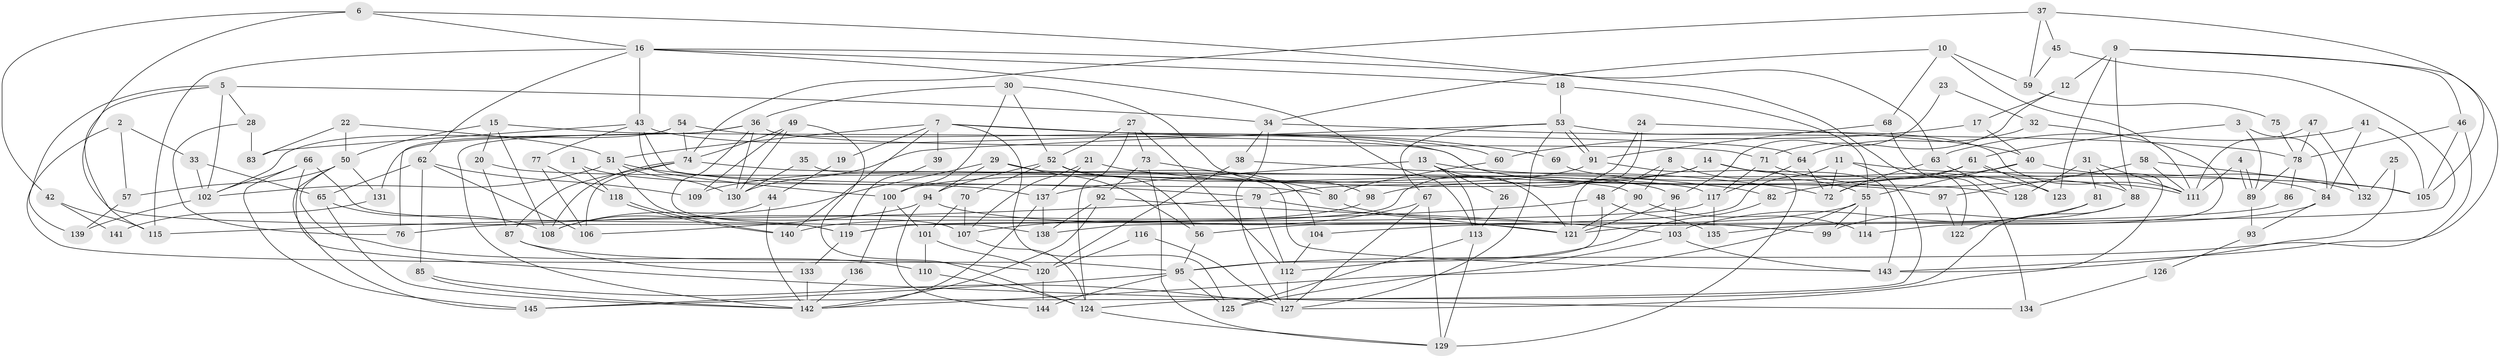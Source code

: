 // Generated by graph-tools (version 1.1) at 2025/50/03/09/25 03:50:10]
// undirected, 145 vertices, 290 edges
graph export_dot {
graph [start="1"]
  node [color=gray90,style=filled];
  1;
  2;
  3;
  4;
  5;
  6;
  7;
  8;
  9;
  10;
  11;
  12;
  13;
  14;
  15;
  16;
  17;
  18;
  19;
  20;
  21;
  22;
  23;
  24;
  25;
  26;
  27;
  28;
  29;
  30;
  31;
  32;
  33;
  34;
  35;
  36;
  37;
  38;
  39;
  40;
  41;
  42;
  43;
  44;
  45;
  46;
  47;
  48;
  49;
  50;
  51;
  52;
  53;
  54;
  55;
  56;
  57;
  58;
  59;
  60;
  61;
  62;
  63;
  64;
  65;
  66;
  67;
  68;
  69;
  70;
  71;
  72;
  73;
  74;
  75;
  76;
  77;
  78;
  79;
  80;
  81;
  82;
  83;
  84;
  85;
  86;
  87;
  88;
  89;
  90;
  91;
  92;
  93;
  94;
  95;
  96;
  97;
  98;
  99;
  100;
  101;
  102;
  103;
  104;
  105;
  106;
  107;
  108;
  109;
  110;
  111;
  112;
  113;
  114;
  115;
  116;
  117;
  118;
  119;
  120;
  121;
  122;
  123;
  124;
  125;
  126;
  127;
  128;
  129;
  130;
  131;
  132;
  133;
  134;
  135;
  136;
  137;
  138;
  139;
  140;
  141;
  142;
  143;
  144;
  145;
  1 -- 118;
  1 -- 137;
  2 -- 57;
  2 -- 95;
  2 -- 33;
  3 -- 61;
  3 -- 84;
  3 -- 89;
  4 -- 111;
  4 -- 89;
  4 -- 89;
  5 -- 102;
  5 -- 34;
  5 -- 28;
  5 -- 115;
  5 -- 139;
  6 -- 16;
  6 -- 119;
  6 -- 42;
  6 -- 122;
  7 -- 51;
  7 -- 140;
  7 -- 19;
  7 -- 39;
  7 -- 64;
  7 -- 69;
  7 -- 125;
  8 -- 90;
  8 -- 55;
  8 -- 48;
  9 -- 123;
  9 -- 88;
  9 -- 12;
  9 -- 46;
  9 -- 143;
  10 -- 111;
  10 -- 34;
  10 -- 59;
  10 -- 68;
  11 -- 72;
  11 -- 138;
  11 -- 84;
  11 -- 145;
  12 -- 71;
  12 -- 17;
  13 -- 113;
  13 -- 105;
  13 -- 26;
  13 -- 121;
  13 -- 137;
  14 -- 143;
  14 -- 79;
  14 -- 109;
  14 -- 123;
  15 -- 128;
  15 -- 50;
  15 -- 20;
  15 -- 108;
  16 -- 113;
  16 -- 115;
  16 -- 18;
  16 -- 43;
  16 -- 62;
  16 -- 63;
  17 -- 40;
  17 -- 60;
  18 -- 55;
  18 -- 53;
  19 -- 44;
  20 -- 87;
  20 -- 117;
  21 -- 107;
  21 -- 137;
  21 -- 82;
  22 -- 51;
  22 -- 83;
  22 -- 50;
  23 -- 96;
  23 -- 32;
  24 -- 121;
  24 -- 119;
  24 -- 40;
  25 -- 132;
  25 -- 143;
  26 -- 113;
  27 -- 52;
  27 -- 73;
  27 -- 112;
  27 -- 124;
  28 -- 76;
  28 -- 83;
  29 -- 56;
  29 -- 108;
  29 -- 94;
  29 -- 104;
  30 -- 36;
  30 -- 100;
  30 -- 52;
  30 -- 98;
  31 -- 81;
  31 -- 88;
  31 -- 111;
  31 -- 128;
  32 -- 114;
  32 -- 64;
  33 -- 65;
  33 -- 102;
  34 -- 127;
  34 -- 78;
  34 -- 38;
  35 -- 143;
  35 -- 130;
  36 -- 71;
  36 -- 138;
  36 -- 130;
  36 -- 131;
  36 -- 142;
  37 -- 74;
  37 -- 59;
  37 -- 45;
  37 -- 105;
  38 -- 120;
  38 -- 72;
  39 -- 119;
  40 -- 82;
  40 -- 55;
  40 -- 132;
  41 -- 63;
  41 -- 105;
  41 -- 84;
  42 -- 115;
  42 -- 141;
  43 -- 100;
  43 -- 77;
  43 -- 80;
  43 -- 83;
  43 -- 97;
  44 -- 108;
  44 -- 142;
  45 -- 121;
  45 -- 59;
  46 -- 95;
  46 -- 78;
  46 -- 105;
  47 -- 78;
  47 -- 111;
  47 -- 132;
  48 -- 95;
  48 -- 76;
  48 -- 135;
  49 -- 124;
  49 -- 130;
  49 -- 74;
  49 -- 109;
  50 -- 110;
  50 -- 57;
  50 -- 131;
  50 -- 145;
  51 -- 79;
  51 -- 130;
  51 -- 102;
  51 -- 107;
  52 -- 56;
  52 -- 70;
  52 -- 94;
  52 -- 96;
  53 -- 91;
  53 -- 91;
  53 -- 67;
  53 -- 111;
  53 -- 127;
  53 -- 130;
  54 -- 102;
  54 -- 74;
  54 -- 60;
  54 -- 76;
  55 -- 142;
  55 -- 56;
  55 -- 99;
  55 -- 114;
  56 -- 95;
  57 -- 139;
  58 -- 111;
  58 -- 105;
  58 -- 97;
  59 -- 75;
  60 -- 80;
  61 -- 72;
  61 -- 127;
  61 -- 98;
  61 -- 123;
  62 -- 109;
  62 -- 65;
  62 -- 85;
  62 -- 106;
  63 -- 72;
  63 -- 128;
  64 -- 117;
  64 -- 72;
  65 -- 108;
  65 -- 142;
  66 -- 102;
  66 -- 145;
  66 -- 119;
  66 -- 134;
  67 -- 127;
  67 -- 107;
  67 -- 129;
  68 -- 91;
  68 -- 134;
  69 -- 88;
  70 -- 107;
  70 -- 101;
  71 -- 117;
  71 -- 111;
  73 -- 80;
  73 -- 129;
  73 -- 92;
  74 -- 106;
  74 -- 87;
  74 -- 90;
  74 -- 108;
  75 -- 78;
  77 -- 106;
  77 -- 118;
  78 -- 89;
  78 -- 86;
  79 -- 121;
  79 -- 112;
  79 -- 115;
  80 -- 99;
  81 -- 103;
  81 -- 122;
  82 -- 112;
  84 -- 93;
  84 -- 135;
  85 -- 142;
  85 -- 127;
  86 -- 104;
  87 -- 133;
  87 -- 120;
  88 -- 124;
  88 -- 99;
  89 -- 93;
  90 -- 121;
  90 -- 114;
  91 -- 129;
  91 -- 100;
  92 -- 142;
  92 -- 103;
  92 -- 138;
  93 -- 126;
  94 -- 106;
  94 -- 121;
  94 -- 144;
  95 -- 125;
  95 -- 145;
  95 -- 144;
  96 -- 121;
  96 -- 103;
  97 -- 122;
  98 -- 140;
  100 -- 101;
  100 -- 136;
  101 -- 120;
  101 -- 110;
  102 -- 139;
  103 -- 125;
  103 -- 143;
  104 -- 112;
  107 -- 124;
  110 -- 124;
  112 -- 127;
  113 -- 129;
  113 -- 125;
  116 -- 127;
  116 -- 120;
  117 -- 135;
  117 -- 119;
  118 -- 140;
  118 -- 140;
  119 -- 133;
  120 -- 144;
  124 -- 129;
  126 -- 134;
  131 -- 141;
  133 -- 142;
  136 -- 142;
  137 -- 142;
  137 -- 138;
}
